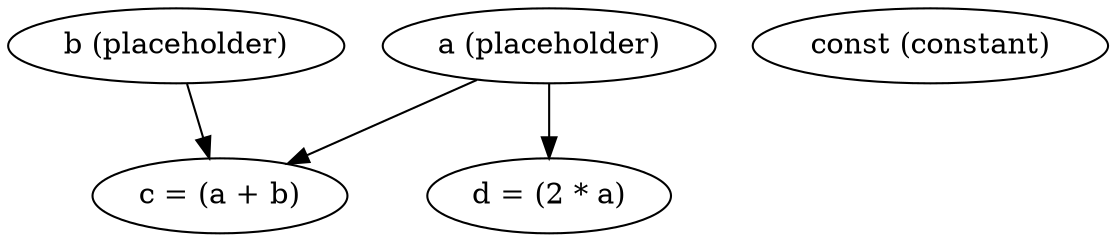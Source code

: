 digraph dependency_graph {
    "a (placeholder)" -> "c = (a + b)";
    "a (placeholder)" -> "d = (2 * a)";
    "b (placeholder)" -> "c = (a + b)";
    "const (constant)";
}

